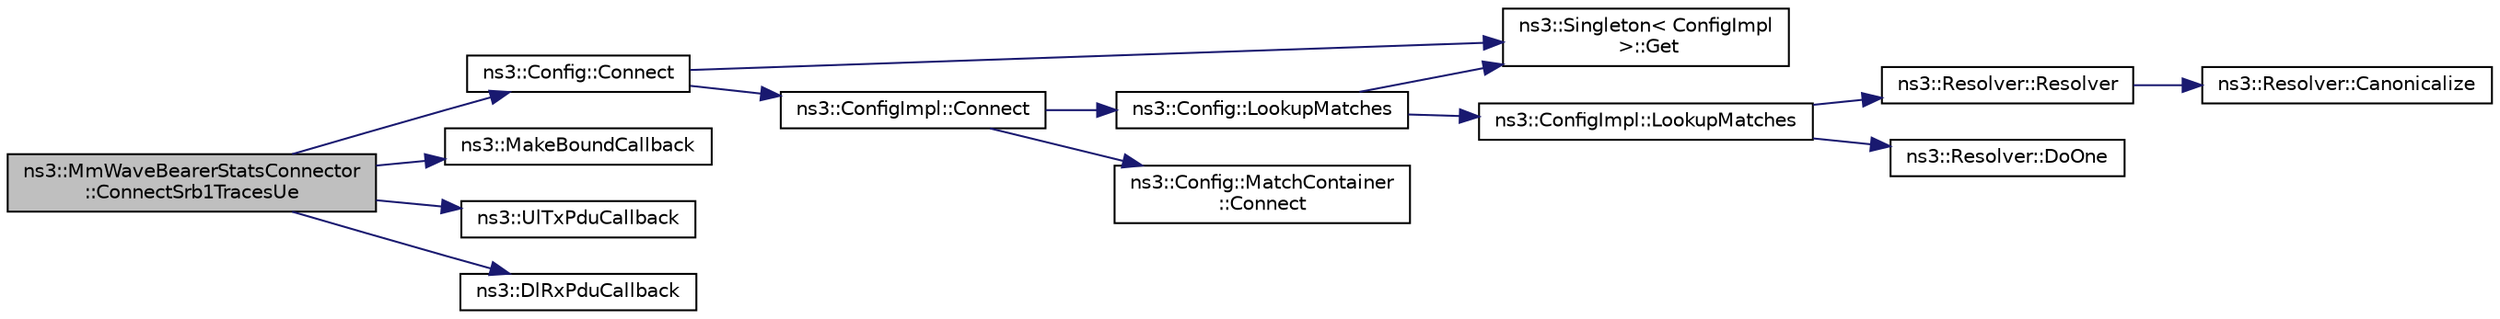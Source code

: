 digraph "ns3::MmWaveBearerStatsConnector::ConnectSrb1TracesUe"
{
  edge [fontname="Helvetica",fontsize="10",labelfontname="Helvetica",labelfontsize="10"];
  node [fontname="Helvetica",fontsize="10",shape=record];
  rankdir="LR";
  Node1 [label="ns3::MmWaveBearerStatsConnector\l::ConnectSrb1TracesUe",height=0.2,width=0.4,color="black", fillcolor="grey75", style="filled", fontcolor="black"];
  Node1 -> Node2 [color="midnightblue",fontsize="10",style="solid"];
  Node2 [label="ns3::Config::Connect",height=0.2,width=0.4,color="black", fillcolor="white", style="filled",URL="$d1/d44/group__config.html#ga4014f151241cd0939b6cb64409605736"];
  Node2 -> Node3 [color="midnightblue",fontsize="10",style="solid"];
  Node3 [label="ns3::Singleton\< ConfigImpl\l \>::Get",height=0.2,width=0.4,color="black", fillcolor="white", style="filled",URL="$d8/d77/classns3_1_1Singleton.html#a80a2cd3c25a27ea72add7a9f7a141ffa"];
  Node2 -> Node4 [color="midnightblue",fontsize="10",style="solid"];
  Node4 [label="ns3::ConfigImpl::Connect",height=0.2,width=0.4,color="black", fillcolor="white", style="filled",URL="$d1/dbd/classns3_1_1ConfigImpl.html#a9e74a4715051a976d08d83447b2a0094"];
  Node4 -> Node5 [color="midnightblue",fontsize="10",style="solid"];
  Node5 [label="ns3::Config::LookupMatches",height=0.2,width=0.4,color="black", fillcolor="white", style="filled",URL="$d1/d44/group__config.html#ga74aeb63f8f50b4a98043351552ef7db6"];
  Node5 -> Node3 [color="midnightblue",fontsize="10",style="solid"];
  Node5 -> Node6 [color="midnightblue",fontsize="10",style="solid"];
  Node6 [label="ns3::ConfigImpl::LookupMatches",height=0.2,width=0.4,color="black", fillcolor="white", style="filled",URL="$d1/dbd/classns3_1_1ConfigImpl.html#a15729299768695aa09a7ac0ba2c3b7e9"];
  Node6 -> Node7 [color="midnightblue",fontsize="10",style="solid"];
  Node7 [label="ns3::Resolver::Resolver",height=0.2,width=0.4,color="black", fillcolor="white", style="filled",URL="$d4/dc4/classns3_1_1Resolver.html#aacc39f1f92a6a127e71210936f7f7d35"];
  Node7 -> Node8 [color="midnightblue",fontsize="10",style="solid"];
  Node8 [label="ns3::Resolver::Canonicalize",height=0.2,width=0.4,color="black", fillcolor="white", style="filled",URL="$d4/dc4/classns3_1_1Resolver.html#a17e3b2dbd56da7d36782f3926713b48f"];
  Node6 -> Node9 [color="midnightblue",fontsize="10",style="solid"];
  Node9 [label="ns3::Resolver::DoOne",height=0.2,width=0.4,color="black", fillcolor="white", style="filled",URL="$d4/dc4/classns3_1_1Resolver.html#afba9f35df8976f26b6de7be7350a49d4"];
  Node4 -> Node10 [color="midnightblue",fontsize="10",style="solid"];
  Node10 [label="ns3::Config::MatchContainer\l::Connect",height=0.2,width=0.4,color="black", fillcolor="white", style="filled",URL="$d5/d7e/classns3_1_1Config_1_1MatchContainer.html#a3faec88bf2938163282336eef46e21ee"];
  Node1 -> Node11 [color="midnightblue",fontsize="10",style="solid"];
  Node11 [label="ns3::MakeBoundCallback",height=0.2,width=0.4,color="black", fillcolor="white", style="filled",URL="$de/d40/group__makeboundcallback.html#ga1725d6362e6065faa0709f7c93f8d770"];
  Node1 -> Node12 [color="midnightblue",fontsize="10",style="solid"];
  Node12 [label="ns3::UlTxPduCallback",height=0.2,width=0.4,color="black", fillcolor="white", style="filled",URL="$d7/d2e/namespacens3.html#ae624428f0992ac62a3c5f2e7318fb98e"];
  Node1 -> Node13 [color="midnightblue",fontsize="10",style="solid"];
  Node13 [label="ns3::DlRxPduCallback",height=0.2,width=0.4,color="black", fillcolor="white", style="filled",URL="$d7/d2e/namespacens3.html#ae4fb5123d8a56fce742428b530ec4197"];
}
